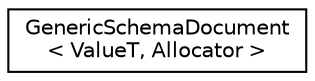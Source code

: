 digraph "Graphical Class Hierarchy"
{
 // LATEX_PDF_SIZE
  edge [fontname="Helvetica",fontsize="10",labelfontname="Helvetica",labelfontsize="10"];
  node [fontname="Helvetica",fontsize="10",shape=record];
  rankdir="LR";
  Node0 [label="GenericSchemaDocument\l\< ValueT, Allocator \>",height=0.2,width=0.4,color="black", fillcolor="white", style="filled",URL="$class_generic_schema_document.html",tooltip="JSON schema document."];
}
